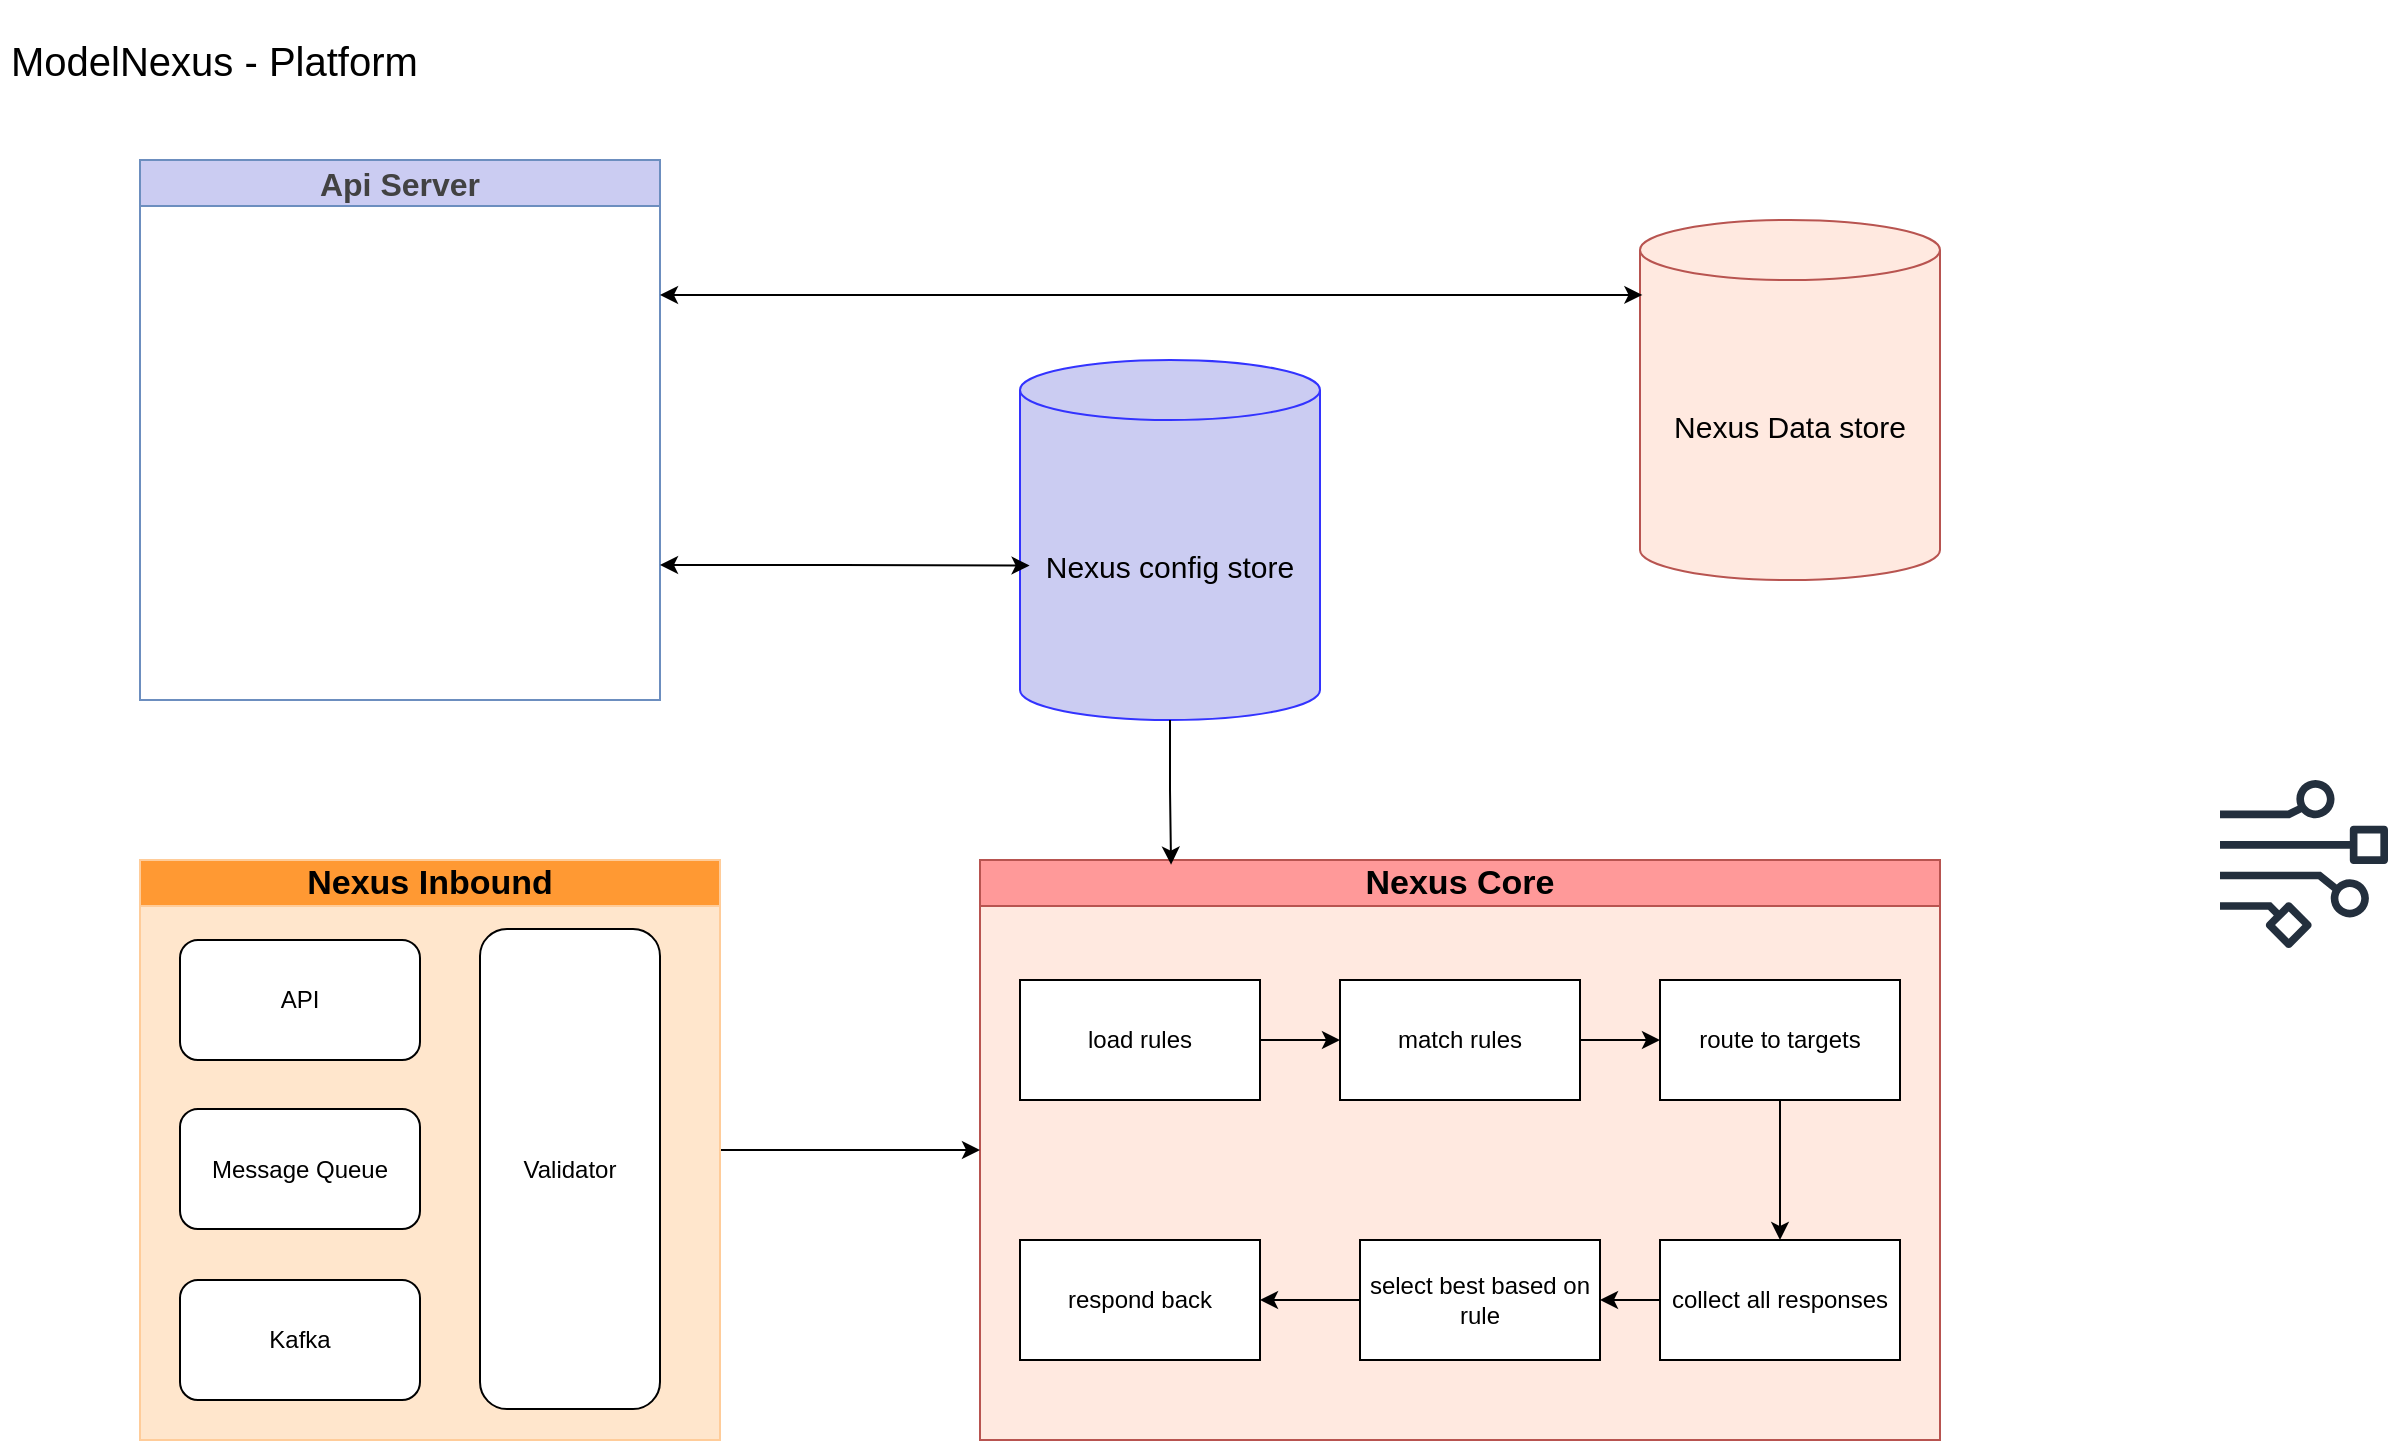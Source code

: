 <mxfile version="24.7.6">
  <diagram name="Page-1" id="GuJsaFXCf7rbCacDJFg-">
    <mxGraphModel dx="1687" dy="946" grid="1" gridSize="10" guides="1" tooltips="1" connect="1" arrows="1" fold="1" page="1" pageScale="1" pageWidth="827" pageHeight="1169" math="0" shadow="0">
      <root>
        <mxCell id="0" />
        <mxCell id="1" parent="0" />
        <mxCell id="SCZvKBO57X7So9eVnbbf-1" value="&lt;font style=&quot;font-size: 20px;&quot;&gt;ModelNexus - Platform&amp;nbsp;&lt;/font&gt;" style="text;html=1;align=center;verticalAlign=middle;whiteSpace=wrap;rounded=0;" vertex="1" parent="1">
          <mxGeometry x="530" y="10" width="220" height="60" as="geometry" />
        </mxCell>
        <mxCell id="SCZvKBO57X7So9eVnbbf-6" value="&lt;font style=&quot;font-size: 17px;&quot;&gt;Nexus Core&lt;/font&gt;" style="swimlane;whiteSpace=wrap;html=1;fillColor=#FF9999;strokeColor=#b85450;swimlaneFillColor=#FFE9E0;" vertex="1" parent="1">
          <mxGeometry x="1020" y="440" width="480" height="290" as="geometry" />
        </mxCell>
        <mxCell id="SCZvKBO57X7So9eVnbbf-15" style="edgeStyle=orthogonalEdgeStyle;rounded=0;orthogonalLoop=1;jettySize=auto;html=1;exitX=1;exitY=0.5;exitDx=0;exitDy=0;entryX=0;entryY=0.5;entryDx=0;entryDy=0;" edge="1" parent="SCZvKBO57X7So9eVnbbf-6" source="SCZvKBO57X7So9eVnbbf-7" target="SCZvKBO57X7So9eVnbbf-8">
          <mxGeometry relative="1" as="geometry" />
        </mxCell>
        <mxCell id="SCZvKBO57X7So9eVnbbf-7" value="load rules" style="rounded=0;whiteSpace=wrap;html=1;" vertex="1" parent="SCZvKBO57X7So9eVnbbf-6">
          <mxGeometry x="20" y="60" width="120" height="60" as="geometry" />
        </mxCell>
        <mxCell id="SCZvKBO57X7So9eVnbbf-16" style="edgeStyle=orthogonalEdgeStyle;rounded=0;orthogonalLoop=1;jettySize=auto;html=1;exitX=1;exitY=0.5;exitDx=0;exitDy=0;entryX=0;entryY=0.5;entryDx=0;entryDy=0;" edge="1" parent="SCZvKBO57X7So9eVnbbf-6" source="SCZvKBO57X7So9eVnbbf-8" target="SCZvKBO57X7So9eVnbbf-9">
          <mxGeometry relative="1" as="geometry" />
        </mxCell>
        <mxCell id="SCZvKBO57X7So9eVnbbf-8" value="match rules" style="rounded=0;whiteSpace=wrap;html=1;" vertex="1" parent="SCZvKBO57X7So9eVnbbf-6">
          <mxGeometry x="180" y="60" width="120" height="60" as="geometry" />
        </mxCell>
        <mxCell id="SCZvKBO57X7So9eVnbbf-19" style="edgeStyle=orthogonalEdgeStyle;rounded=0;orthogonalLoop=1;jettySize=auto;html=1;exitX=0.5;exitY=1;exitDx=0;exitDy=0;entryX=0.5;entryY=0;entryDx=0;entryDy=0;" edge="1" parent="SCZvKBO57X7So9eVnbbf-6" source="SCZvKBO57X7So9eVnbbf-9" target="SCZvKBO57X7So9eVnbbf-14">
          <mxGeometry relative="1" as="geometry" />
        </mxCell>
        <mxCell id="SCZvKBO57X7So9eVnbbf-9" value="route to targets" style="rounded=0;whiteSpace=wrap;html=1;" vertex="1" parent="SCZvKBO57X7So9eVnbbf-6">
          <mxGeometry x="340" y="60" width="120" height="60" as="geometry" />
        </mxCell>
        <mxCell id="SCZvKBO57X7So9eVnbbf-39" style="edgeStyle=orthogonalEdgeStyle;rounded=0;orthogonalLoop=1;jettySize=auto;html=1;exitX=0;exitY=0.5;exitDx=0;exitDy=0;entryX=1;entryY=0.5;entryDx=0;entryDy=0;" edge="1" parent="SCZvKBO57X7So9eVnbbf-6" source="SCZvKBO57X7So9eVnbbf-14" target="SCZvKBO57X7So9eVnbbf-28">
          <mxGeometry relative="1" as="geometry" />
        </mxCell>
        <mxCell id="SCZvKBO57X7So9eVnbbf-14" value="collect all responses" style="rounded=0;whiteSpace=wrap;html=1;" vertex="1" parent="SCZvKBO57X7So9eVnbbf-6">
          <mxGeometry x="340" y="190" width="120" height="60" as="geometry" />
        </mxCell>
        <mxCell id="SCZvKBO57X7So9eVnbbf-40" style="edgeStyle=orthogonalEdgeStyle;rounded=0;orthogonalLoop=1;jettySize=auto;html=1;exitX=0;exitY=0.5;exitDx=0;exitDy=0;entryX=1;entryY=0.5;entryDx=0;entryDy=0;" edge="1" parent="SCZvKBO57X7So9eVnbbf-6" source="SCZvKBO57X7So9eVnbbf-28" target="SCZvKBO57X7So9eVnbbf-38">
          <mxGeometry relative="1" as="geometry" />
        </mxCell>
        <mxCell id="SCZvKBO57X7So9eVnbbf-28" value="select best based on rule" style="rounded=0;whiteSpace=wrap;html=1;" vertex="1" parent="SCZvKBO57X7So9eVnbbf-6">
          <mxGeometry x="190" y="190" width="120" height="60" as="geometry" />
        </mxCell>
        <mxCell id="SCZvKBO57X7So9eVnbbf-38" value="respond back" style="rounded=0;whiteSpace=wrap;html=1;" vertex="1" parent="SCZvKBO57X7So9eVnbbf-6">
          <mxGeometry x="20" y="190" width="120" height="60" as="geometry" />
        </mxCell>
        <mxCell id="SCZvKBO57X7So9eVnbbf-41" value="&lt;font style=&quot;font-size: 15px;&quot;&gt;Nexus config store&lt;/font&gt;" style="shape=cylinder3;whiteSpace=wrap;html=1;boundedLbl=1;backgroundOutline=1;size=15;fillColor=#CBCCF2;strokeColor=#3333FF;" vertex="1" parent="1">
          <mxGeometry x="1040" y="190" width="150" height="180" as="geometry" />
        </mxCell>
        <mxCell id="SCZvKBO57X7So9eVnbbf-42" value="&lt;font color=&quot;#424242&quot; style=&quot;font-size: 16px;&quot;&gt;Api Server&lt;/font&gt;" style="swimlane;whiteSpace=wrap;html=1;fillColor=#CBCCF2;strokeColor=#6c8ebf;" vertex="1" parent="1">
          <mxGeometry x="600" y="90" width="260" height="270" as="geometry" />
        </mxCell>
        <mxCell id="SCZvKBO57X7So9eVnbbf-51" style="edgeStyle=orthogonalEdgeStyle;rounded=0;orthogonalLoop=1;jettySize=auto;html=1;entryX=0;entryY=0.5;entryDx=0;entryDy=0;" edge="1" parent="1" source="SCZvKBO57X7So9eVnbbf-47" target="SCZvKBO57X7So9eVnbbf-6">
          <mxGeometry relative="1" as="geometry" />
        </mxCell>
        <mxCell id="SCZvKBO57X7So9eVnbbf-47" value="&lt;font style=&quot;font-size: 17px;&quot;&gt;Nexus Inbound&lt;/font&gt;" style="swimlane;whiteSpace=wrap;html=1;fillColor=#FF9933;strokeColor=#FFCC99;swimlaneFillColor=#FFE6CC;" vertex="1" parent="1">
          <mxGeometry x="600" y="440" width="290" height="290" as="geometry" />
        </mxCell>
        <mxCell id="SCZvKBO57X7So9eVnbbf-48" value="API" style="rounded=1;whiteSpace=wrap;html=1;" vertex="1" parent="SCZvKBO57X7So9eVnbbf-47">
          <mxGeometry x="20" y="40" width="120" height="60" as="geometry" />
        </mxCell>
        <mxCell id="SCZvKBO57X7So9eVnbbf-49" value="Message Queue" style="rounded=1;whiteSpace=wrap;html=1;" vertex="1" parent="SCZvKBO57X7So9eVnbbf-47">
          <mxGeometry x="20" y="124.5" width="120" height="60" as="geometry" />
        </mxCell>
        <mxCell id="SCZvKBO57X7So9eVnbbf-50" value="Kafka" style="rounded=1;whiteSpace=wrap;html=1;" vertex="1" parent="SCZvKBO57X7So9eVnbbf-47">
          <mxGeometry x="20" y="210" width="120" height="60" as="geometry" />
        </mxCell>
        <mxCell id="SCZvKBO57X7So9eVnbbf-56" value="Validator" style="rounded=1;whiteSpace=wrap;html=1;rotation=0;" vertex="1" parent="SCZvKBO57X7So9eVnbbf-47">
          <mxGeometry x="170" y="34.5" width="90" height="240" as="geometry" />
        </mxCell>
        <mxCell id="SCZvKBO57X7So9eVnbbf-52" value="&lt;font style=&quot;font-size: 15px;&quot;&gt;Nexus Data store&lt;/font&gt;" style="shape=cylinder3;whiteSpace=wrap;html=1;boundedLbl=1;backgroundOutline=1;size=15;fillColor=#FFE9E0;strokeColor=#b85450;" vertex="1" parent="1">
          <mxGeometry x="1350" y="120" width="150" height="180" as="geometry" />
        </mxCell>
        <mxCell id="SCZvKBO57X7So9eVnbbf-61" style="edgeStyle=orthogonalEdgeStyle;rounded=0;orthogonalLoop=1;jettySize=auto;html=1;exitX=1;exitY=0.75;exitDx=0;exitDy=0;entryX=0.032;entryY=0.571;entryDx=0;entryDy=0;entryPerimeter=0;startArrow=classic;startFill=1;" edge="1" parent="1" source="SCZvKBO57X7So9eVnbbf-42" target="SCZvKBO57X7So9eVnbbf-41">
          <mxGeometry relative="1" as="geometry" />
        </mxCell>
        <mxCell id="SCZvKBO57X7So9eVnbbf-62" style="edgeStyle=orthogonalEdgeStyle;rounded=0;orthogonalLoop=1;jettySize=auto;html=1;exitX=1;exitY=0.25;exitDx=0;exitDy=0;entryX=0.008;entryY=0.208;entryDx=0;entryDy=0;entryPerimeter=0;startArrow=classic;startFill=1;" edge="1" parent="1" source="SCZvKBO57X7So9eVnbbf-42" target="SCZvKBO57X7So9eVnbbf-52">
          <mxGeometry relative="1" as="geometry" />
        </mxCell>
        <mxCell id="SCZvKBO57X7So9eVnbbf-64" style="edgeStyle=orthogonalEdgeStyle;rounded=0;orthogonalLoop=1;jettySize=auto;html=1;exitX=0.5;exitY=1;exitDx=0;exitDy=0;exitPerimeter=0;entryX=0.199;entryY=0.008;entryDx=0;entryDy=0;entryPerimeter=0;" edge="1" parent="1" source="SCZvKBO57X7So9eVnbbf-41" target="SCZvKBO57X7So9eVnbbf-6">
          <mxGeometry relative="1" as="geometry" />
        </mxCell>
        <mxCell id="SCZvKBO57X7So9eVnbbf-66" value="" style="sketch=0;outlineConnect=0;fontColor=#232F3E;gradientColor=none;fillColor=#232F3D;strokeColor=none;dashed=0;verticalLabelPosition=bottom;verticalAlign=top;align=center;html=1;fontSize=12;fontStyle=0;aspect=fixed;pointerEvents=1;shape=mxgraph.aws4.data_stream;" vertex="1" parent="1">
          <mxGeometry x="1640" y="400" width="84" height="84" as="geometry" />
        </mxCell>
      </root>
    </mxGraphModel>
  </diagram>
</mxfile>
